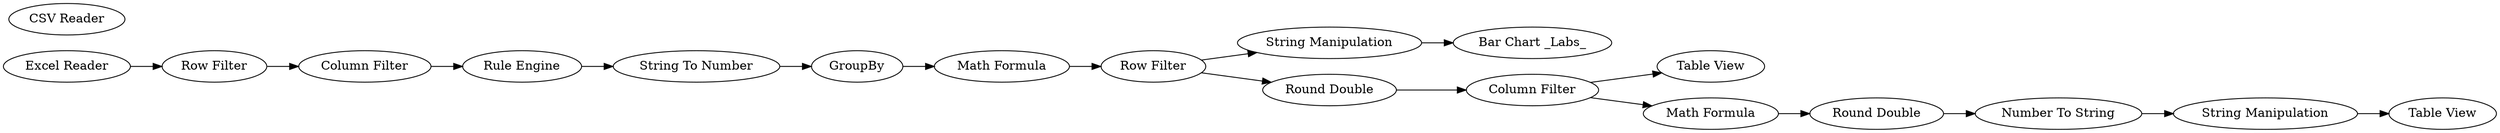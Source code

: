 digraph {
	3 [label="Rule Engine"]
	5 [label="Row Filter"]
	6 [label="CSV Reader"]
	7 [label="Column Filter"]
	8 [label=GroupBy]
	9 [label="String To Number"]
	10 [label="Bar Chart _Labs_"]
	11 [label="Math Formula"]
	12 [label="Row Filter"]
	13 [label="Excel Reader"]
	14 [label="String Manipulation"]
	16 [label="Round Double"]
	17 [label="Column Filter"]
	18 [label="Table View"]
	99 [label="Math Formula"]
	100 [label="Table View"]
	101 [label="Round Double"]
	102 [label="Number To String"]
	103 [label="String Manipulation"]
	3 -> 9
	5 -> 7
	7 -> 3
	8 -> 11
	9 -> 8
	11 -> 12
	12 -> 14
	12 -> 16
	13 -> 5
	14 -> 10
	16 -> 17
	17 -> 18
	17 -> 99
	99 -> 101
	101 -> 102
	102 -> 103
	103 -> 100
	rankdir=LR
}

